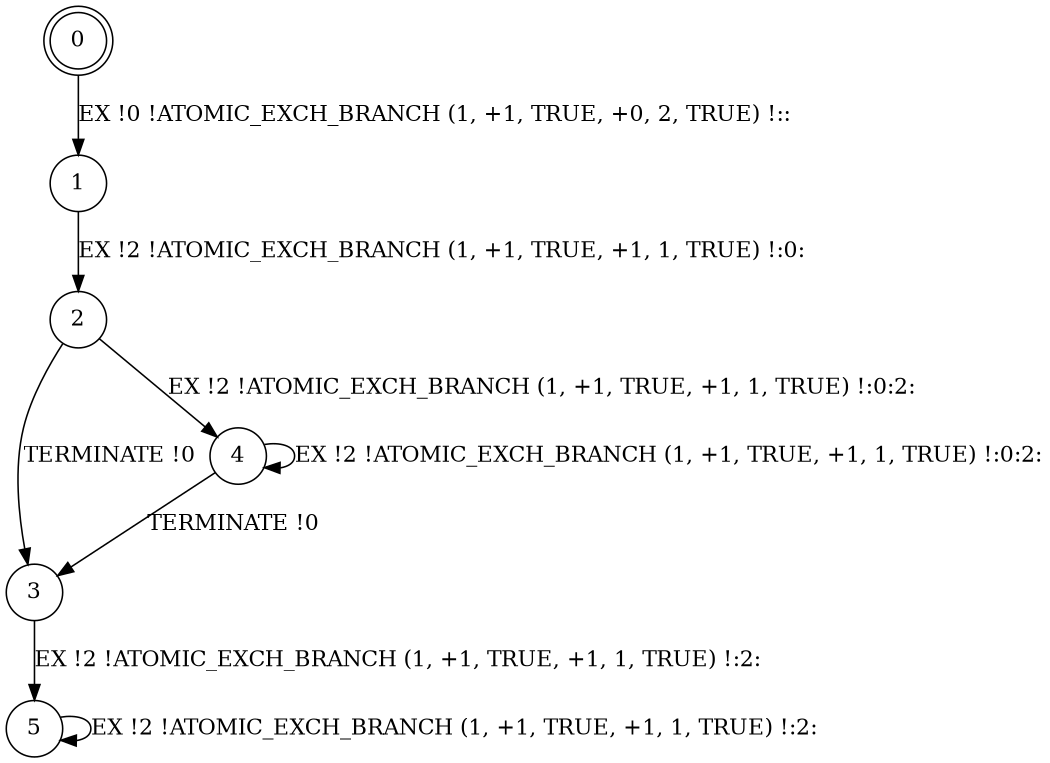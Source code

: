 digraph BCG {
size = "7, 10.5";
center = TRUE;
node [shape = circle];
0 [peripheries = 2];
0 -> 1 [label = "EX !0 !ATOMIC_EXCH_BRANCH (1, +1, TRUE, +0, 2, TRUE) !::"];
1 -> 2 [label = "EX !2 !ATOMIC_EXCH_BRANCH (1, +1, TRUE, +1, 1, TRUE) !:0:"];
2 -> 3 [label = "TERMINATE !0"];
2 -> 4 [label = "EX !2 !ATOMIC_EXCH_BRANCH (1, +1, TRUE, +1, 1, TRUE) !:0:2:"];
3 -> 5 [label = "EX !2 !ATOMIC_EXCH_BRANCH (1, +1, TRUE, +1, 1, TRUE) !:2:"];
4 -> 3 [label = "TERMINATE !0"];
4 -> 4 [label = "EX !2 !ATOMIC_EXCH_BRANCH (1, +1, TRUE, +1, 1, TRUE) !:0:2:"];
5 -> 5 [label = "EX !2 !ATOMIC_EXCH_BRANCH (1, +1, TRUE, +1, 1, TRUE) !:2:"];
}
